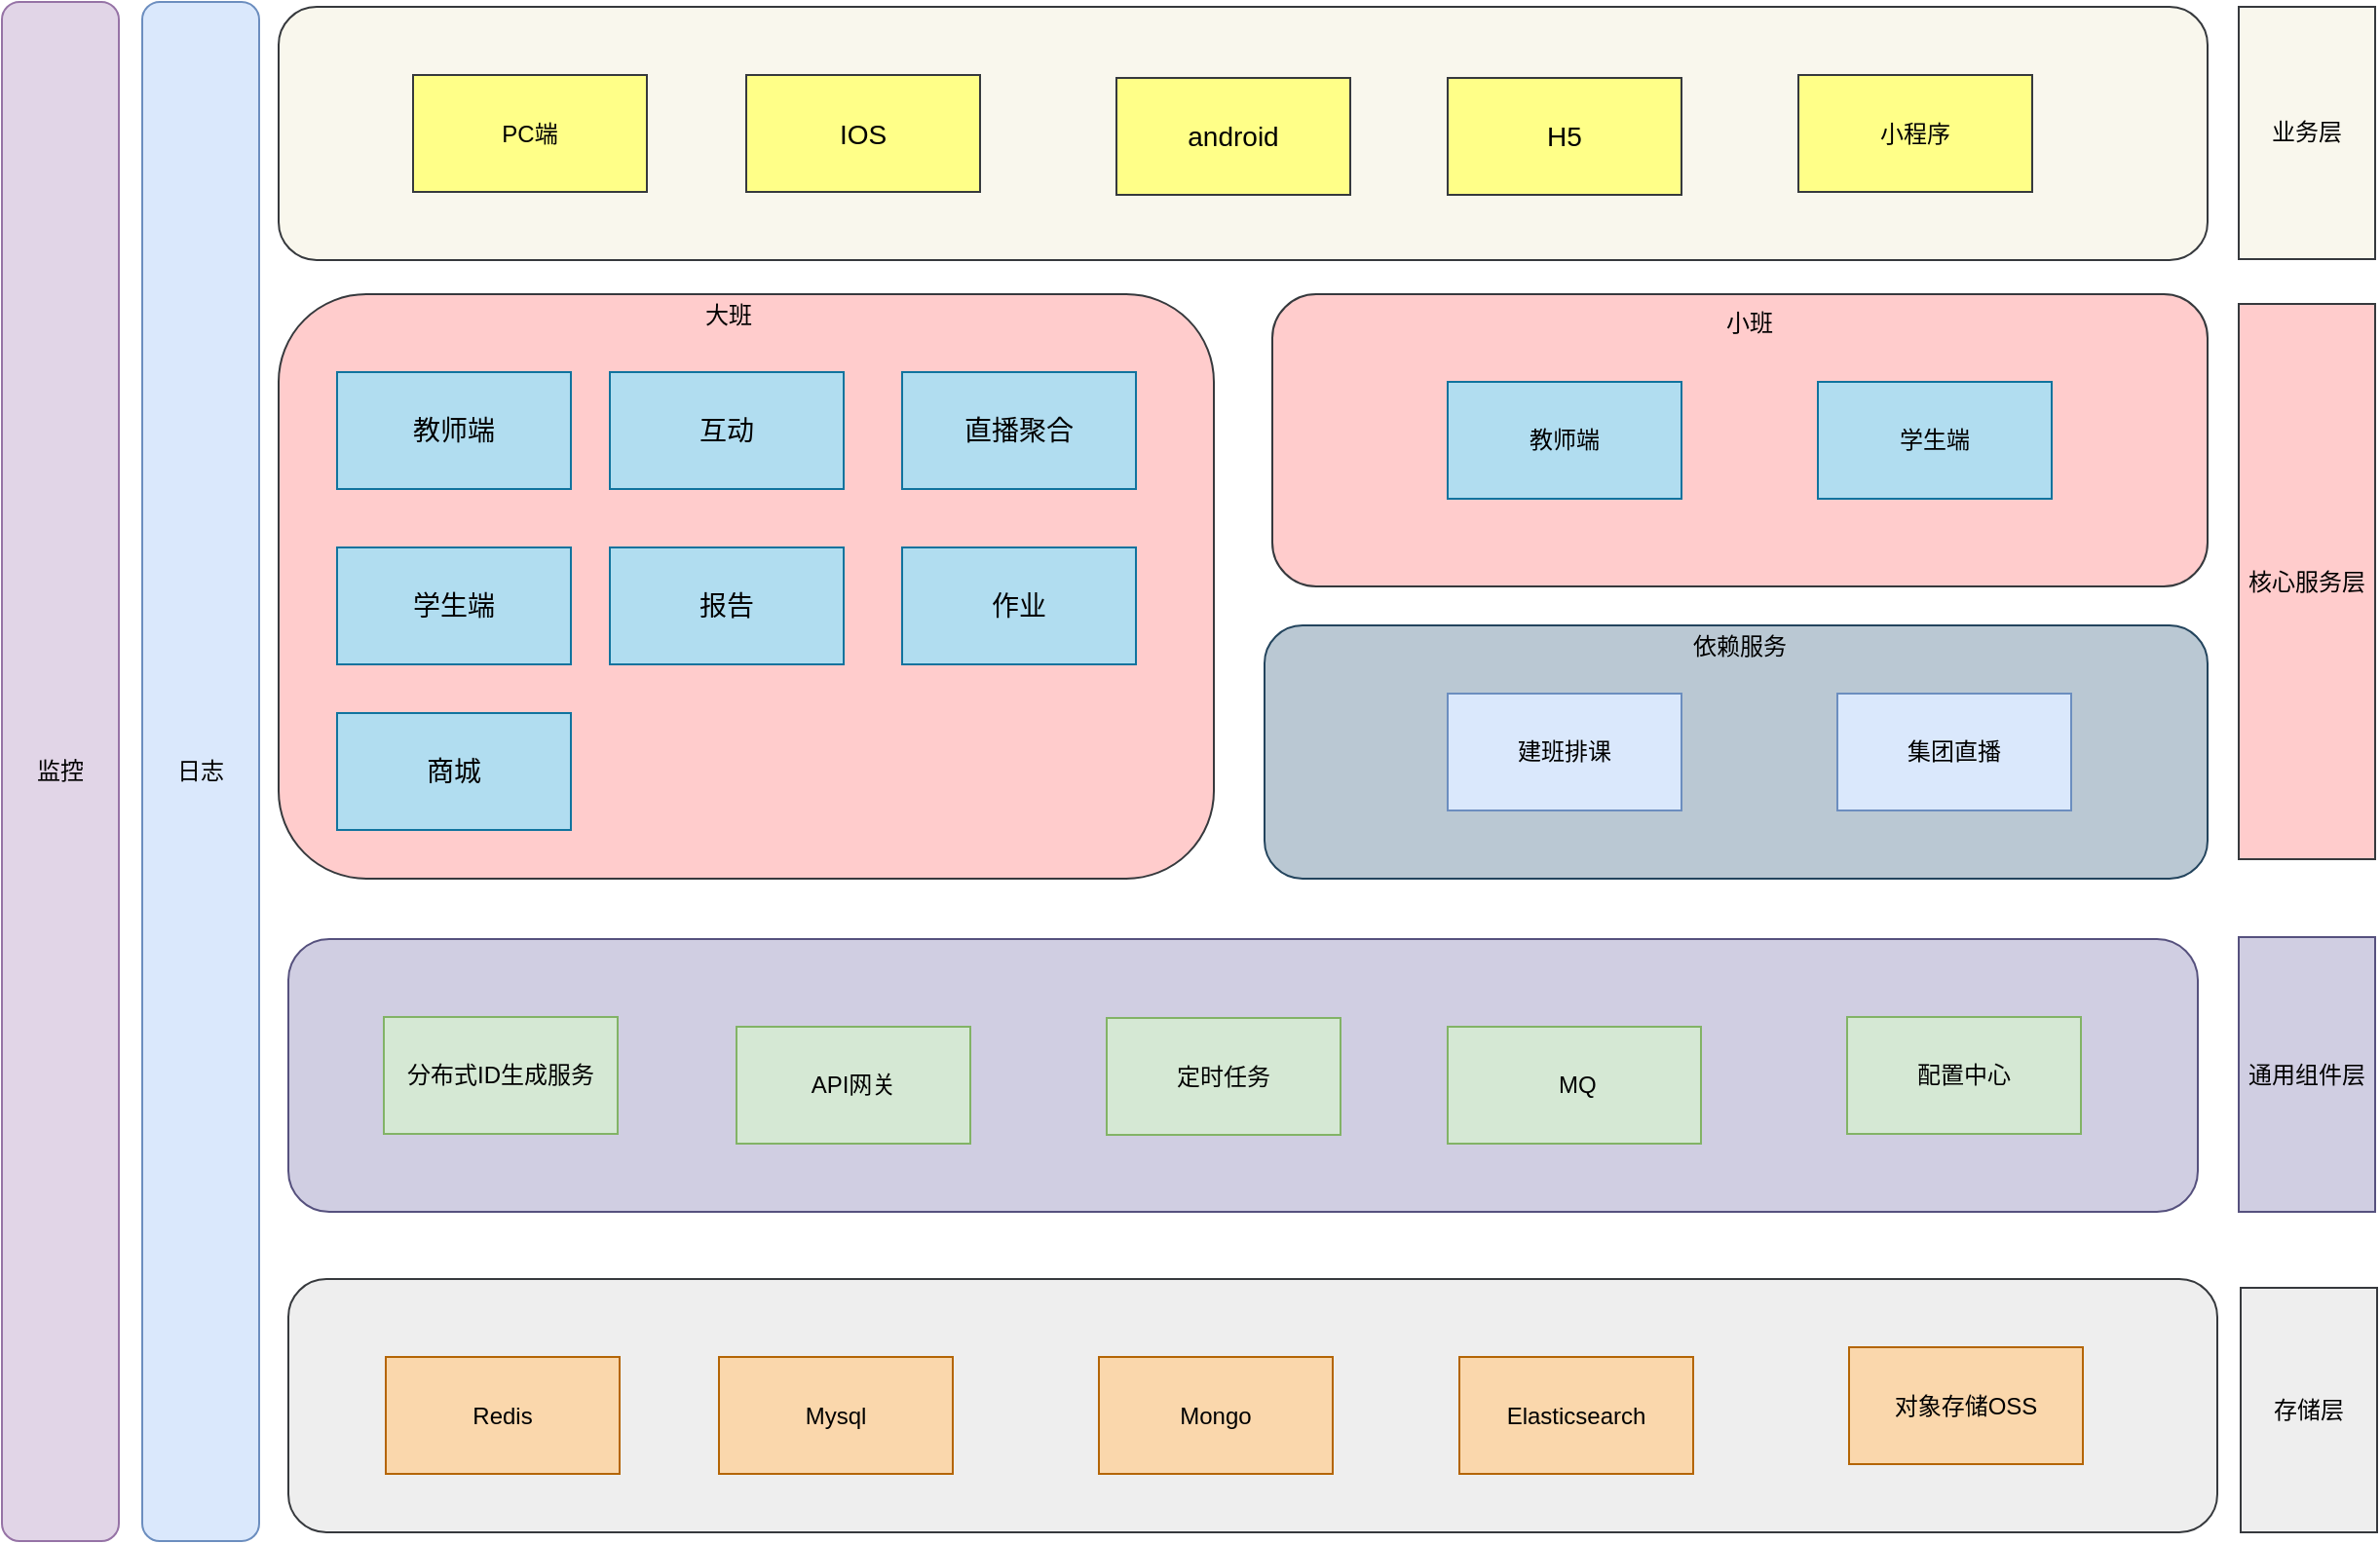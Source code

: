 <mxfile version="13.9.8" type="github">
  <diagram id="6I0OCvxSQrVGMHxT2VVA" name="Page-1">
    <mxGraphModel dx="2066" dy="1087" grid="1" gridSize="10" guides="1" tooltips="1" connect="1" arrows="1" fold="1" page="1" pageScale="1" pageWidth="850" pageHeight="1100" math="0" shadow="0">
      <root>
        <mxCell id="0" />
        <mxCell id="1" parent="0" />
        <mxCell id="f4PFBQhh6zEkoTRDLZ8k-75" value="" style="rounded=1;whiteSpace=wrap;html=1;fillColor=#d0cee2;strokeColor=#56517e;" vertex="1" parent="1">
          <mxGeometry x="317" y="571" width="980" height="140" as="geometry" />
        </mxCell>
        <mxCell id="f4PFBQhh6zEkoTRDLZ8k-67" value="" style="rounded=1;whiteSpace=wrap;html=1;fillColor=#eeeeee;strokeColor=#36393d;" vertex="1" parent="1">
          <mxGeometry x="317" y="745.5" width="990" height="130" as="geometry" />
        </mxCell>
        <mxCell id="f4PFBQhh6zEkoTRDLZ8k-63" value="" style="rounded=1;whiteSpace=wrap;html=1;fillColor=#f9f7ed;strokeColor=#36393d;" vertex="1" parent="1">
          <mxGeometry x="312" y="92.5" width="990" height="130" as="geometry" />
        </mxCell>
        <mxCell id="f4PFBQhh6zEkoTRDLZ8k-52" value="" style="rounded=1;whiteSpace=wrap;html=1;fillColor=#ffcccc;strokeColor=#36393d;" vertex="1" parent="1">
          <mxGeometry x="822" y="240" width="480" height="150" as="geometry" />
        </mxCell>
        <mxCell id="f4PFBQhh6zEkoTRDLZ8k-48" value="" style="rounded=1;whiteSpace=wrap;html=1;fillColor=#ffcccc;strokeColor=#36393d;" vertex="1" parent="1">
          <mxGeometry x="312" y="240" width="480" height="300" as="geometry" />
        </mxCell>
        <mxCell id="f4PFBQhh6zEkoTRDLZ8k-31" value="&lt;span style=&quot;font-size: 14px&quot;&gt;android&lt;/span&gt;" style="rounded=0;whiteSpace=wrap;html=1;fillColor=#ffff88;strokeColor=#36393d;" vertex="1" parent="1">
          <mxGeometry x="742" y="129" width="120" height="60" as="geometry" />
        </mxCell>
        <mxCell id="f4PFBQhh6zEkoTRDLZ8k-32" value="PC端" style="rounded=0;whiteSpace=wrap;html=1;fillColor=#ffff88;strokeColor=#36393d;" vertex="1" parent="1">
          <mxGeometry x="381" y="127.5" width="120" height="60" as="geometry" />
        </mxCell>
        <mxCell id="f4PFBQhh6zEkoTRDLZ8k-33" value="&lt;span style=&quot;font-size: 14px&quot;&gt;IOS&lt;/span&gt;" style="rounded=0;whiteSpace=wrap;html=1;fillColor=#ffff88;strokeColor=#36393d;" vertex="1" parent="1">
          <mxGeometry x="552" y="127.5" width="120" height="60" as="geometry" />
        </mxCell>
        <mxCell id="f4PFBQhh6zEkoTRDLZ8k-34" value="&lt;span style=&quot;font-size: 14px&quot;&gt;H5&lt;/span&gt;" style="rounded=0;whiteSpace=wrap;html=1;fillColor=#ffff88;strokeColor=#36393d;" vertex="1" parent="1">
          <mxGeometry x="912" y="129" width="120" height="60" as="geometry" />
        </mxCell>
        <mxCell id="f4PFBQhh6zEkoTRDLZ8k-35" value="&lt;span&gt;小程序&lt;/span&gt;" style="rounded=0;whiteSpace=wrap;html=1;fillColor=#ffff88;strokeColor=#36393d;" vertex="1" parent="1">
          <mxGeometry x="1092" y="127.5" width="120" height="60" as="geometry" />
        </mxCell>
        <mxCell id="f4PFBQhh6zEkoTRDLZ8k-37" value="学生端" style="rounded=0;whiteSpace=wrap;html=1;fillColor=#b1ddf0;strokeColor=#10739e;" vertex="1" parent="1">
          <mxGeometry x="1102" y="285" width="120" height="60" as="geometry" />
        </mxCell>
        <mxCell id="f4PFBQhh6zEkoTRDLZ8k-40" value="&lt;span style=&quot;font-size: 14px&quot;&gt;作业&lt;/span&gt;" style="rounded=0;whiteSpace=wrap;html=1;fillColor=#b1ddf0;strokeColor=#10739e;" vertex="1" parent="1">
          <mxGeometry x="632" y="370" width="120" height="60" as="geometry" />
        </mxCell>
        <mxCell id="f4PFBQhh6zEkoTRDLZ8k-41" value="&lt;span style=&quot;font-size: 14px&quot;&gt;教师端&lt;/span&gt;" style="rounded=0;whiteSpace=wrap;html=1;fillColor=#b1ddf0;strokeColor=#10739e;" vertex="1" parent="1">
          <mxGeometry x="342" y="280" width="120" height="60" as="geometry" />
        </mxCell>
        <mxCell id="f4PFBQhh6zEkoTRDLZ8k-42" value="&lt;span style=&quot;font-size: 14px&quot;&gt;商城&lt;/span&gt;" style="rounded=0;whiteSpace=wrap;html=1;fillColor=#b1ddf0;strokeColor=#10739e;" vertex="1" parent="1">
          <mxGeometry x="342" y="455" width="120" height="60" as="geometry" />
        </mxCell>
        <mxCell id="f4PFBQhh6zEkoTRDLZ8k-43" value="&lt;span style=&quot;font-size: 14px&quot;&gt;报告&lt;/span&gt;" style="rounded=0;whiteSpace=wrap;html=1;fillColor=#b1ddf0;strokeColor=#10739e;" vertex="1" parent="1">
          <mxGeometry x="482" y="370" width="120" height="60" as="geometry" />
        </mxCell>
        <mxCell id="f4PFBQhh6zEkoTRDLZ8k-44" value="&lt;span style=&quot;font-size: 14px&quot;&gt;学生端&lt;/span&gt;" style="rounded=0;whiteSpace=wrap;html=1;fillColor=#b1ddf0;strokeColor=#10739e;" vertex="1" parent="1">
          <mxGeometry x="342" y="370" width="120" height="60" as="geometry" />
        </mxCell>
        <mxCell id="f4PFBQhh6zEkoTRDLZ8k-45" value="&lt;span style=&quot;font-size: 14px&quot;&gt;直播聚合&lt;/span&gt;" style="rounded=0;whiteSpace=wrap;html=1;fillColor=#b1ddf0;strokeColor=#10739e;" vertex="1" parent="1">
          <mxGeometry x="632" y="280" width="120" height="60" as="geometry" />
        </mxCell>
        <mxCell id="f4PFBQhh6zEkoTRDLZ8k-46" value="&lt;span style=&quot;font-size: 14px&quot;&gt;互动&lt;/span&gt;" style="rounded=0;whiteSpace=wrap;html=1;fillColor=#b1ddf0;strokeColor=#10739e;" vertex="1" parent="1">
          <mxGeometry x="482" y="280" width="120" height="60" as="geometry" />
        </mxCell>
        <mxCell id="f4PFBQhh6zEkoTRDLZ8k-51" value="大班" style="text;html=1;strokeColor=none;fillColor=none;align=center;verticalAlign=middle;whiteSpace=wrap;rounded=0;" vertex="1" parent="1">
          <mxGeometry x="523" y="241" width="40" height="20" as="geometry" />
        </mxCell>
        <mxCell id="f4PFBQhh6zEkoTRDLZ8k-54" value="" style="rounded=1;whiteSpace=wrap;html=1;fillColor=#bac8d3;strokeColor=#23445d;" vertex="1" parent="1">
          <mxGeometry x="818" y="410" width="484" height="130" as="geometry" />
        </mxCell>
        <mxCell id="f4PFBQhh6zEkoTRDLZ8k-56" value="小班" style="text;html=1;strokeColor=none;fillColor=none;align=center;verticalAlign=middle;whiteSpace=wrap;rounded=0;" vertex="1" parent="1">
          <mxGeometry x="1047" y="245" width="40" height="20" as="geometry" />
        </mxCell>
        <mxCell id="f4PFBQhh6zEkoTRDLZ8k-64" value="业务层" style="rounded=0;whiteSpace=wrap;html=1;fillColor=#f9f7ed;strokeColor=#36393d;" vertex="1" parent="1">
          <mxGeometry x="1318" y="92.5" width="70" height="129.5" as="geometry" />
        </mxCell>
        <mxCell id="f4PFBQhh6zEkoTRDLZ8k-65" value="核心服务层" style="rounded=0;whiteSpace=wrap;html=1;fillColor=#ffcccc;strokeColor=#36393d;" vertex="1" parent="1">
          <mxGeometry x="1318" y="245" width="70" height="285" as="geometry" />
        </mxCell>
        <mxCell id="f4PFBQhh6zEkoTRDLZ8k-68" value="通用组件层" style="rounded=0;whiteSpace=wrap;html=1;fillColor=#d0cee2;strokeColor=#56517e;" vertex="1" parent="1">
          <mxGeometry x="1318" y="570" width="70" height="141" as="geometry" />
        </mxCell>
        <mxCell id="f4PFBQhh6zEkoTRDLZ8k-69" value="Redis" style="rounded=0;whiteSpace=wrap;html=1;fillColor=#fad7ac;strokeColor=#b46504;" vertex="1" parent="1">
          <mxGeometry x="367" y="785.5" width="120" height="60" as="geometry" />
        </mxCell>
        <mxCell id="f4PFBQhh6zEkoTRDLZ8k-70" value="Mysql" style="rounded=0;whiteSpace=wrap;html=1;fillColor=#fad7ac;strokeColor=#b46504;" vertex="1" parent="1">
          <mxGeometry x="538" y="785.5" width="120" height="60" as="geometry" />
        </mxCell>
        <mxCell id="f4PFBQhh6zEkoTRDLZ8k-71" value="&amp;nbsp;MQ" style="rounded=0;whiteSpace=wrap;html=1;fillColor=#d5e8d4;strokeColor=#82b366;" vertex="1" parent="1">
          <mxGeometry x="912" y="616" width="130" height="60" as="geometry" />
        </mxCell>
        <mxCell id="f4PFBQhh6zEkoTRDLZ8k-72" value="Mongo" style="rounded=0;whiteSpace=wrap;html=1;fillColor=#fad7ac;strokeColor=#b46504;" vertex="1" parent="1">
          <mxGeometry x="733" y="785.5" width="120" height="60" as="geometry" />
        </mxCell>
        <mxCell id="f4PFBQhh6zEkoTRDLZ8k-73" value="Elasticsearch" style="rounded=0;whiteSpace=wrap;html=1;fillColor=#fad7ac;strokeColor=#b46504;" vertex="1" parent="1">
          <mxGeometry x="918" y="785.5" width="120" height="60" as="geometry" />
        </mxCell>
        <mxCell id="f4PFBQhh6zEkoTRDLZ8k-74" value="分布式ID生成服务" style="rounded=0;whiteSpace=wrap;html=1;fillColor=#d5e8d4;strokeColor=#82b366;" vertex="1" parent="1">
          <mxGeometry x="366" y="611" width="120" height="60" as="geometry" />
        </mxCell>
        <mxCell id="f4PFBQhh6zEkoTRDLZ8k-76" value="API网关" style="rounded=0;whiteSpace=wrap;html=1;fillColor=#d5e8d4;strokeColor=#82b366;" vertex="1" parent="1">
          <mxGeometry x="547" y="616" width="120" height="60" as="geometry" />
        </mxCell>
        <mxCell id="f4PFBQhh6zEkoTRDLZ8k-77" value="存储层" style="rounded=0;whiteSpace=wrap;html=1;fillColor=#eeeeee;strokeColor=#36393d;" vertex="1" parent="1">
          <mxGeometry x="1319" y="750" width="70" height="125.5" as="geometry" />
        </mxCell>
        <mxCell id="f4PFBQhh6zEkoTRDLZ8k-78" value="定时任务" style="rounded=0;whiteSpace=wrap;html=1;fillColor=#d5e8d4;strokeColor=#82b366;" vertex="1" parent="1">
          <mxGeometry x="737" y="611.5" width="120" height="60" as="geometry" />
        </mxCell>
        <mxCell id="f4PFBQhh6zEkoTRDLZ8k-79" value="对象存储OSS" style="rounded=0;whiteSpace=wrap;html=1;fillColor=#fad7ac;strokeColor=#b46504;" vertex="1" parent="1">
          <mxGeometry x="1118" y="780.5" width="120" height="60" as="geometry" />
        </mxCell>
        <mxCell id="f4PFBQhh6zEkoTRDLZ8k-80" value="日志" style="rounded=1;whiteSpace=wrap;html=1;fillColor=#dae8fc;strokeColor=#6c8ebf;" vertex="1" parent="1">
          <mxGeometry x="242" y="90" width="60" height="790" as="geometry" />
        </mxCell>
        <mxCell id="f4PFBQhh6zEkoTRDLZ8k-81" value="监控" style="rounded=1;whiteSpace=wrap;html=1;fillColor=#e1d5e7;strokeColor=#9673a6;" vertex="1" parent="1">
          <mxGeometry x="170" y="90" width="60" height="790" as="geometry" />
        </mxCell>
        <mxCell id="f4PFBQhh6zEkoTRDLZ8k-82" value="配置中心" style="rounded=0;whiteSpace=wrap;html=1;fillColor=#d5e8d4;strokeColor=#82b366;" vertex="1" parent="1">
          <mxGeometry x="1117" y="611" width="120" height="60" as="geometry" />
        </mxCell>
        <mxCell id="f4PFBQhh6zEkoTRDLZ8k-88" value="建班排课" style="rounded=0;whiteSpace=wrap;html=1;fillColor=#dae8fc;strokeColor=#6c8ebf;" vertex="1" parent="1">
          <mxGeometry x="912" y="445" width="120" height="60" as="geometry" />
        </mxCell>
        <mxCell id="f4PFBQhh6zEkoTRDLZ8k-89" value="集团直播" style="rounded=0;whiteSpace=wrap;html=1;fillColor=#dae8fc;strokeColor=#6c8ebf;" vertex="1" parent="1">
          <mxGeometry x="1112" y="445" width="120" height="60" as="geometry" />
        </mxCell>
        <mxCell id="f4PFBQhh6zEkoTRDLZ8k-90" value="依赖服务" style="text;html=1;strokeColor=none;fillColor=none;align=center;verticalAlign=middle;whiteSpace=wrap;rounded=0;" vertex="1" parent="1">
          <mxGeometry x="1032" y="411" width="60" height="20" as="geometry" />
        </mxCell>
        <mxCell id="f4PFBQhh6zEkoTRDLZ8k-91" value="教师端" style="rounded=0;whiteSpace=wrap;html=1;fillColor=#b1ddf0;strokeColor=#10739e;" vertex="1" parent="1">
          <mxGeometry x="912" y="285" width="120" height="60" as="geometry" />
        </mxCell>
      </root>
    </mxGraphModel>
  </diagram>
</mxfile>
